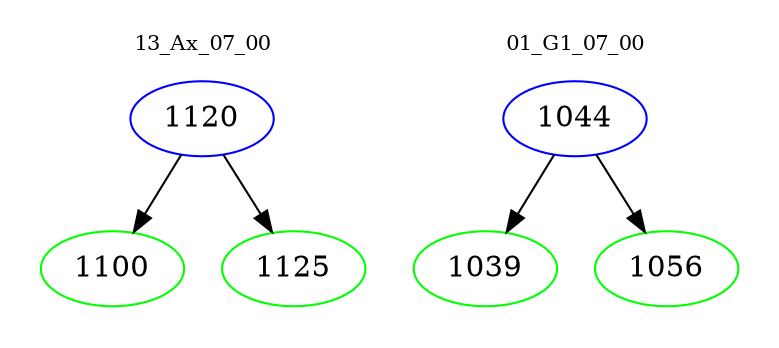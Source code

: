 digraph{
subgraph cluster_0 {
color = white
label = "13_Ax_07_00";
fontsize=10;
T0_1120 [label="1120", color="blue"]
T0_1120 -> T0_1100 [color="black"]
T0_1100 [label="1100", color="green"]
T0_1120 -> T0_1125 [color="black"]
T0_1125 [label="1125", color="green"]
}
subgraph cluster_1 {
color = white
label = "01_G1_07_00";
fontsize=10;
T1_1044 [label="1044", color="blue"]
T1_1044 -> T1_1039 [color="black"]
T1_1039 [label="1039", color="green"]
T1_1044 -> T1_1056 [color="black"]
T1_1056 [label="1056", color="green"]
}
}
